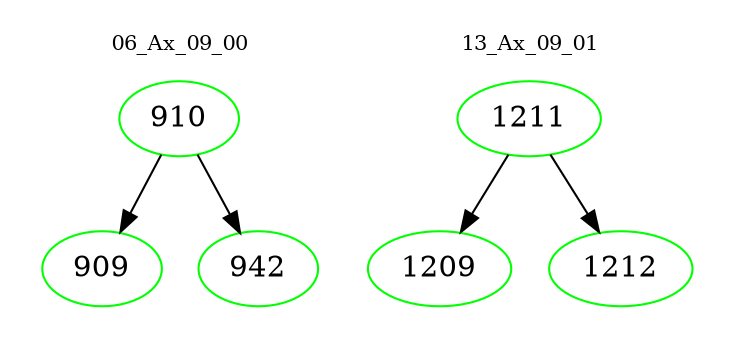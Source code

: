 digraph{
subgraph cluster_0 {
color = white
label = "06_Ax_09_00";
fontsize=10;
T0_910 [label="910", color="green"]
T0_910 -> T0_909 [color="black"]
T0_909 [label="909", color="green"]
T0_910 -> T0_942 [color="black"]
T0_942 [label="942", color="green"]
}
subgraph cluster_1 {
color = white
label = "13_Ax_09_01";
fontsize=10;
T1_1211 [label="1211", color="green"]
T1_1211 -> T1_1209 [color="black"]
T1_1209 [label="1209", color="green"]
T1_1211 -> T1_1212 [color="black"]
T1_1212 [label="1212", color="green"]
}
}
